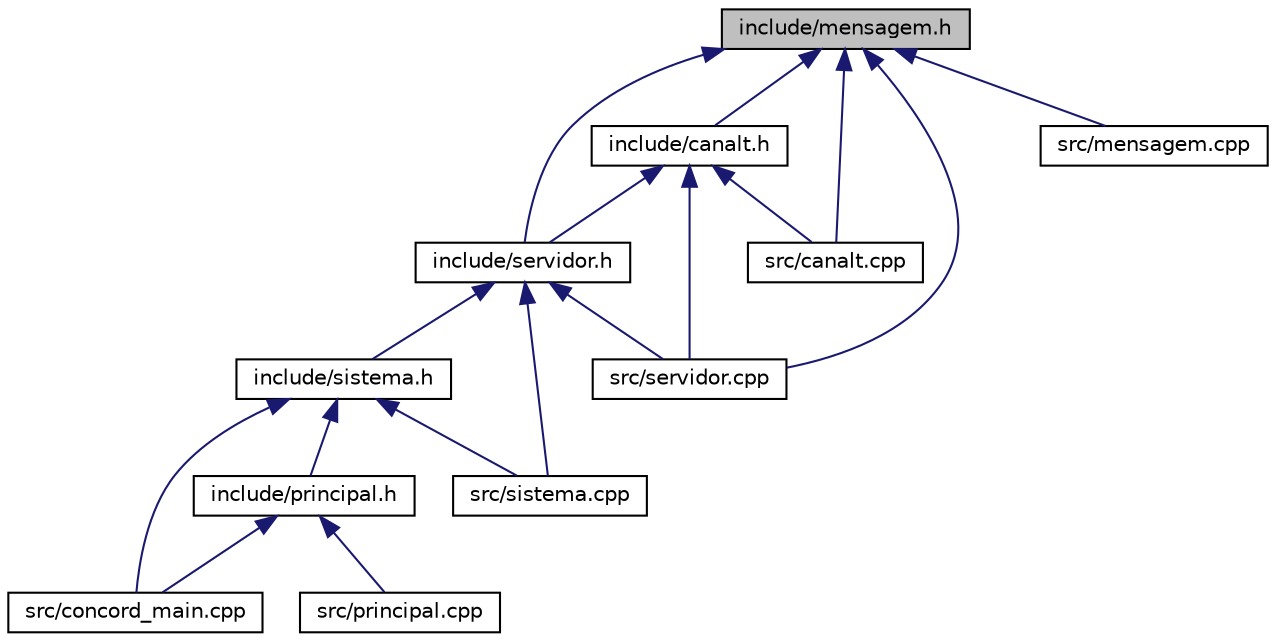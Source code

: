 digraph "include/mensagem.h"
{
 // LATEX_PDF_SIZE
  edge [fontname="Helvetica",fontsize="10",labelfontname="Helvetica",labelfontsize="10"];
  node [fontname="Helvetica",fontsize="10",shape=record];
  Node1 [label="include/mensagem.h",height=0.2,width=0.4,color="black", fillcolor="grey75", style="filled", fontcolor="black",tooltip=" "];
  Node1 -> Node2 [dir="back",color="midnightblue",fontsize="10",style="solid",fontname="Helvetica"];
  Node2 [label="include/canalt.h",height=0.2,width=0.4,color="black", fillcolor="white", style="filled",URL="$canalt_8h.html",tooltip=" "];
  Node2 -> Node3 [dir="back",color="midnightblue",fontsize="10",style="solid",fontname="Helvetica"];
  Node3 [label="include/servidor.h",height=0.2,width=0.4,color="black", fillcolor="white", style="filled",URL="$servidor_8h.html",tooltip=" "];
  Node3 -> Node4 [dir="back",color="midnightblue",fontsize="10",style="solid",fontname="Helvetica"];
  Node4 [label="include/sistema.h",height=0.2,width=0.4,color="black", fillcolor="white", style="filled",URL="$sistema_8h.html",tooltip=" "];
  Node4 -> Node5 [dir="back",color="midnightblue",fontsize="10",style="solid",fontname="Helvetica"];
  Node5 [label="include/principal.h",height=0.2,width=0.4,color="black", fillcolor="white", style="filled",URL="$principal_8h.html",tooltip=" "];
  Node5 -> Node6 [dir="back",color="midnightblue",fontsize="10",style="solid",fontname="Helvetica"];
  Node6 [label="src/concord_main.cpp",height=0.2,width=0.4,color="black", fillcolor="white", style="filled",URL="$concord__main_8cpp.html",tooltip=" "];
  Node5 -> Node7 [dir="back",color="midnightblue",fontsize="10",style="solid",fontname="Helvetica"];
  Node7 [label="src/principal.cpp",height=0.2,width=0.4,color="black", fillcolor="white", style="filled",URL="$principal_8cpp.html",tooltip=" "];
  Node4 -> Node6 [dir="back",color="midnightblue",fontsize="10",style="solid",fontname="Helvetica"];
  Node4 -> Node8 [dir="back",color="midnightblue",fontsize="10",style="solid",fontname="Helvetica"];
  Node8 [label="src/sistema.cpp",height=0.2,width=0.4,color="black", fillcolor="white", style="filled",URL="$sistema_8cpp.html",tooltip=" "];
  Node3 -> Node9 [dir="back",color="midnightblue",fontsize="10",style="solid",fontname="Helvetica"];
  Node9 [label="src/servidor.cpp",height=0.2,width=0.4,color="black", fillcolor="white", style="filled",URL="$servidor_8cpp.html",tooltip=" "];
  Node3 -> Node8 [dir="back",color="midnightblue",fontsize="10",style="solid",fontname="Helvetica"];
  Node2 -> Node10 [dir="back",color="midnightblue",fontsize="10",style="solid",fontname="Helvetica"];
  Node10 [label="src/canalt.cpp",height=0.2,width=0.4,color="black", fillcolor="white", style="filled",URL="$canalt_8cpp.html",tooltip=" "];
  Node2 -> Node9 [dir="back",color="midnightblue",fontsize="10",style="solid",fontname="Helvetica"];
  Node1 -> Node3 [dir="back",color="midnightblue",fontsize="10",style="solid",fontname="Helvetica"];
  Node1 -> Node10 [dir="back",color="midnightblue",fontsize="10",style="solid",fontname="Helvetica"];
  Node1 -> Node11 [dir="back",color="midnightblue",fontsize="10",style="solid",fontname="Helvetica"];
  Node11 [label="src/mensagem.cpp",height=0.2,width=0.4,color="black", fillcolor="white", style="filled",URL="$mensagem_8cpp.html",tooltip=" "];
  Node1 -> Node9 [dir="back",color="midnightblue",fontsize="10",style="solid",fontname="Helvetica"];
}
